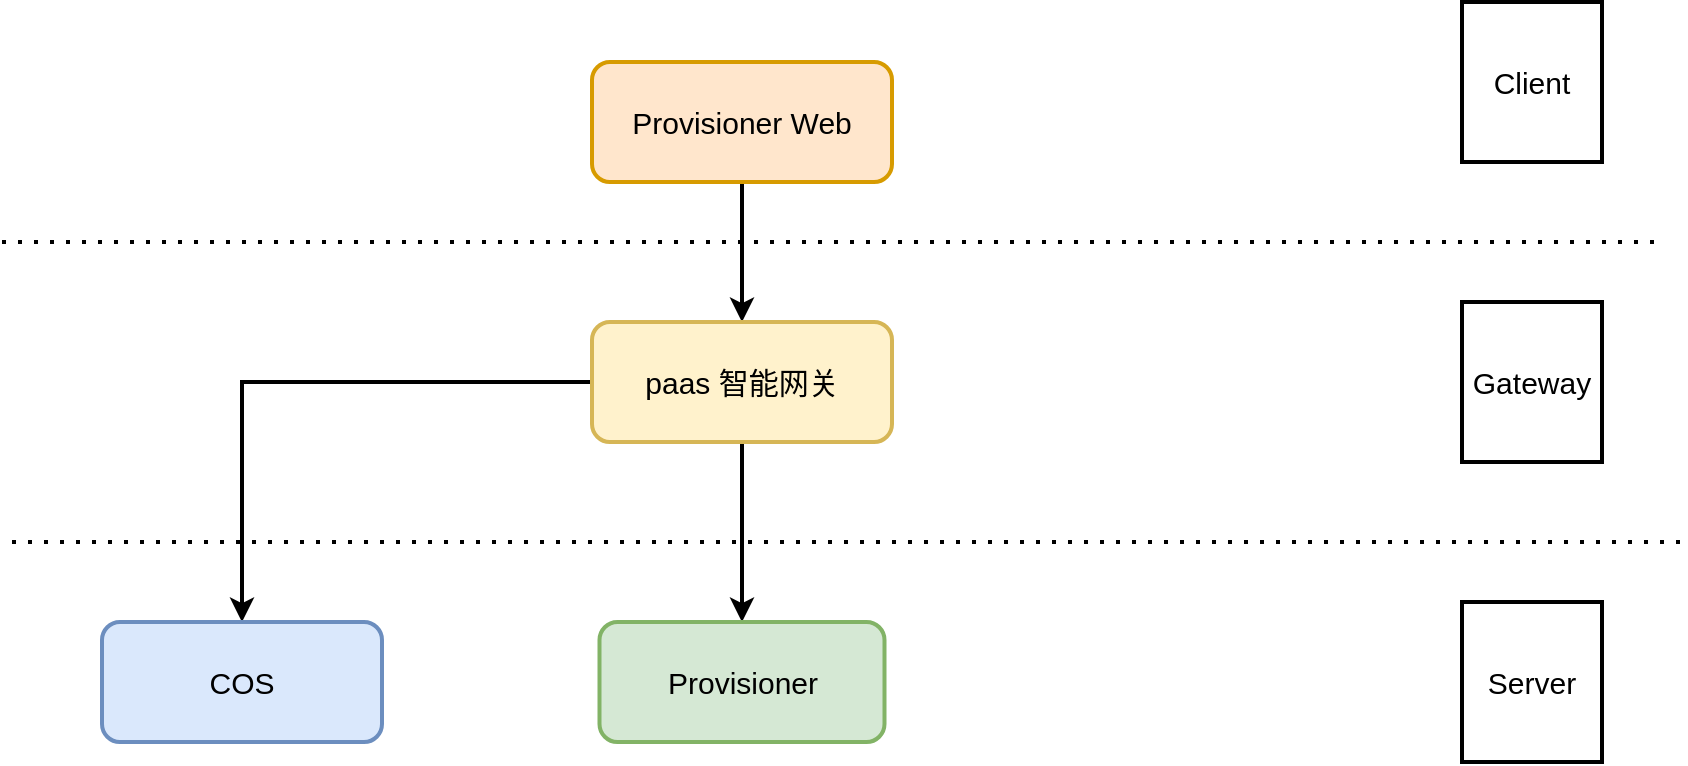 <mxfile version="16.5.6" type="github">
  <diagram id="3-svAJYzeYw0dNSFaixx" name="Page-1">
    <mxGraphModel dx="1236" dy="809" grid="1" gridSize="10" guides="1" tooltips="1" connect="1" arrows="1" fold="1" page="1" pageScale="1" pageWidth="1200" pageHeight="1920" math="0" shadow="0">
      <root>
        <mxCell id="0" />
        <mxCell id="1" parent="0" />
        <mxCell id="Lgb1SK-SHxEvMFRNT5PB-10" style="edgeStyle=orthogonalEdgeStyle;rounded=0;orthogonalLoop=1;jettySize=auto;html=1;exitX=0.5;exitY=1;exitDx=0;exitDy=0;entryX=0.5;entryY=0;entryDx=0;entryDy=0;fontSize=15;strokeWidth=2;" edge="1" parent="1" source="Lgb1SK-SHxEvMFRNT5PB-1" target="Lgb1SK-SHxEvMFRNT5PB-2">
          <mxGeometry relative="1" as="geometry" />
        </mxCell>
        <mxCell id="Lgb1SK-SHxEvMFRNT5PB-1" value="&lt;font style=&quot;font-size: 15px&quot;&gt;Provisioner Web&lt;/font&gt;" style="rounded=1;whiteSpace=wrap;html=1;strokeWidth=2;fillColor=#ffe6cc;strokeColor=#d79b00;" vertex="1" parent="1">
          <mxGeometry x="425" y="80" width="150" height="60" as="geometry" />
        </mxCell>
        <mxCell id="Lgb1SK-SHxEvMFRNT5PB-11" style="edgeStyle=orthogonalEdgeStyle;rounded=0;orthogonalLoop=1;jettySize=auto;html=1;fontSize=15;entryX=0.5;entryY=0;entryDx=0;entryDy=0;strokeWidth=2;" edge="1" parent="1" source="Lgb1SK-SHxEvMFRNT5PB-2" target="Lgb1SK-SHxEvMFRNT5PB-3">
          <mxGeometry relative="1" as="geometry">
            <mxPoint x="500" y="310" as="targetPoint" />
          </mxGeometry>
        </mxCell>
        <mxCell id="Lgb1SK-SHxEvMFRNT5PB-13" style="edgeStyle=orthogonalEdgeStyle;rounded=0;orthogonalLoop=1;jettySize=auto;html=1;entryX=0.5;entryY=0;entryDx=0;entryDy=0;fontSize=15;strokeWidth=2;" edge="1" parent="1" source="Lgb1SK-SHxEvMFRNT5PB-2" target="Lgb1SK-SHxEvMFRNT5PB-4">
          <mxGeometry relative="1" as="geometry" />
        </mxCell>
        <mxCell id="Lgb1SK-SHxEvMFRNT5PB-2" value="&lt;font style=&quot;font-size: 15px&quot;&gt;paas 智能网关&lt;/font&gt;" style="rounded=1;whiteSpace=wrap;html=1;strokeWidth=2;fillColor=#fff2cc;strokeColor=#d6b656;" vertex="1" parent="1">
          <mxGeometry x="425" y="210" width="150" height="60" as="geometry" />
        </mxCell>
        <mxCell id="Lgb1SK-SHxEvMFRNT5PB-3" value="&lt;font style=&quot;font-size: 15px&quot;&gt;Provisioner&lt;/font&gt;" style="rounded=1;whiteSpace=wrap;html=1;strokeWidth=2;fillColor=#d5e8d4;strokeColor=#82b366;" vertex="1" parent="1">
          <mxGeometry x="428.75" y="360" width="142.5" height="60" as="geometry" />
        </mxCell>
        <mxCell id="Lgb1SK-SHxEvMFRNT5PB-4" value="&lt;font style=&quot;font-size: 15px&quot;&gt;COS&lt;/font&gt;" style="rounded=1;whiteSpace=wrap;html=1;strokeWidth=2;fillColor=#dae8fc;strokeColor=#6c8ebf;" vertex="1" parent="1">
          <mxGeometry x="180" y="360" width="140" height="60" as="geometry" />
        </mxCell>
        <mxCell id="Lgb1SK-SHxEvMFRNT5PB-5" value="" style="endArrow=none;dashed=1;html=1;dashPattern=1 3;strokeWidth=2;rounded=0;" edge="1" parent="1">
          <mxGeometry width="50" height="50" relative="1" as="geometry">
            <mxPoint x="130" y="170" as="sourcePoint" />
            <mxPoint x="960" y="170" as="targetPoint" />
          </mxGeometry>
        </mxCell>
        <mxCell id="Lgb1SK-SHxEvMFRNT5PB-6" value="" style="endArrow=none;dashed=1;html=1;dashPattern=1 3;strokeWidth=2;rounded=0;" edge="1" parent="1">
          <mxGeometry width="50" height="50" relative="1" as="geometry">
            <mxPoint x="135" y="320" as="sourcePoint" />
            <mxPoint x="970" y="320" as="targetPoint" />
          </mxGeometry>
        </mxCell>
        <mxCell id="Lgb1SK-SHxEvMFRNT5PB-7" value="&lt;span style=&quot;font-size: 15px&quot;&gt;Gateway&lt;/span&gt;" style="rounded=0;whiteSpace=wrap;html=1;strokeWidth=2;" vertex="1" parent="1">
          <mxGeometry x="860" y="200" width="70" height="80" as="geometry" />
        </mxCell>
        <mxCell id="Lgb1SK-SHxEvMFRNT5PB-8" value="&lt;span style=&quot;font-size: 15px&quot;&gt;Server&lt;/span&gt;" style="rounded=0;whiteSpace=wrap;html=1;strokeWidth=2;" vertex="1" parent="1">
          <mxGeometry x="860" y="350" width="70" height="80" as="geometry" />
        </mxCell>
        <mxCell id="Lgb1SK-SHxEvMFRNT5PB-9" value="&lt;span style=&quot;font-size: 15px&quot;&gt;Client&lt;/span&gt;" style="rounded=0;whiteSpace=wrap;html=1;strokeWidth=2;" vertex="1" parent="1">
          <mxGeometry x="860" y="50" width="70" height="80" as="geometry" />
        </mxCell>
      </root>
    </mxGraphModel>
  </diagram>
</mxfile>
